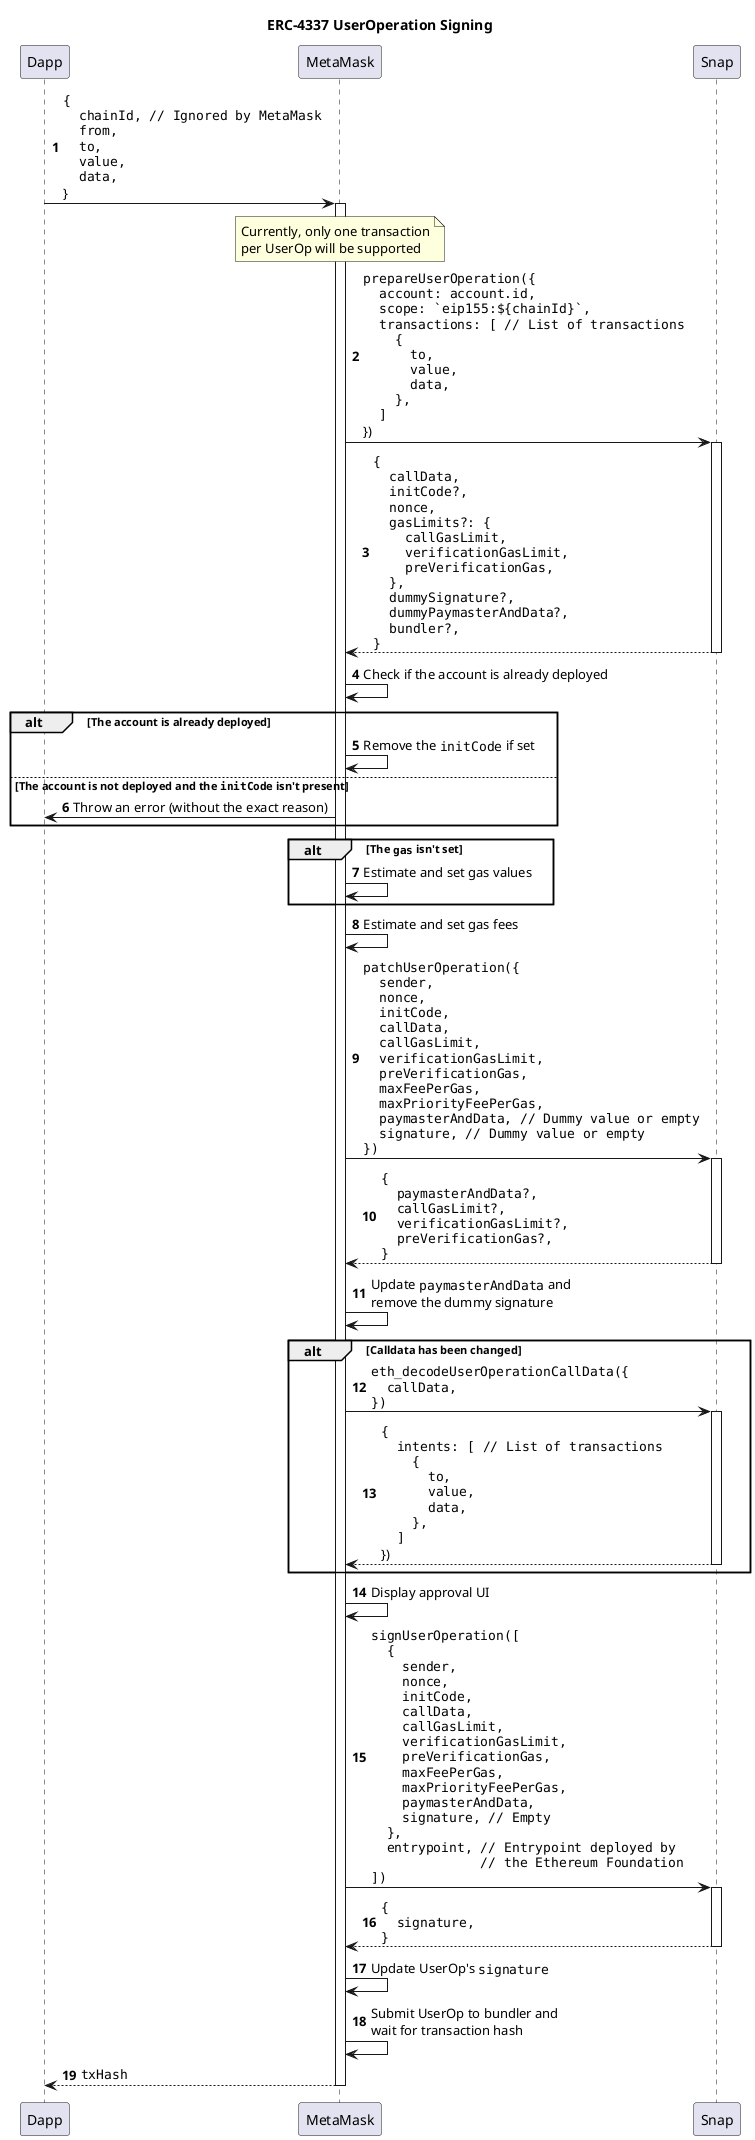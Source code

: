 @startuml "ERC-4337 Account Support"
autonumber
skinparam fontname Arial

title "ERC-4337 UserOperation Signing"

participant Dapp
participant MetaMask
participant Snap

Dapp -> MetaMask ++: ""{""\n\
""  chainId, // Ignored by MetaMask""\n\
""  from,""\n\
""  to,""\n\
""  value,""\n\
""  data,""\n\
}

note over MetaMask
    Currently, only one transaction
    per UserOp will be supported
end note

MetaMask -> Snap ++: ""prepareUserOperation({""\n\
""  account: account.id,""\n\
""  scope: `eip155:${chainId}`,""\n\
""  transactions: [ // List of transactions""\n\
""    {""\n\
""      to,""\n\
""      value,""\n\
""      data,""\n\
""    },""\n\
""  ]""\n\
})

Snap --> MetaMask --: ""{""\n\
""  callData,""\n\
""  initCode?,""\n\
""  nonce,""\n\
""  gasLimits?: {""\n\
""    callGasLimit,""\n\
""    verificationGasLimit,""\n\
""    preVerificationGas,""\n\
""  },""\n\
""  dummySignature?,""\n\
""  dummyPaymasterAndData?,""\n\
""  bundler?,""\n\
""}""

MetaMask -> MetaMask: Check if the account is already deployed

alt The account is already deployed
  MetaMask -> MetaMask: Remove the ""initCode"" if set
else The account is not deployed and the ""initCode"" isn't present
  MetaMask -> Dapp: Throw an error (without the exact reason)
end

alt The ""gas"" isn't set
  MetaMask -> MetaMask: Estimate and set gas values
end

MetaMask -> MetaMask: Estimate and set gas fees

MetaMask -> Snap ++: ""patchUserOperation({""\n\
""  sender,""\n\
""  nonce,""\n\
""  initCode,""\n\
""  callData,""\n\
""  callGasLimit,""\n\
""  verificationGasLimit,""\n\
""  preVerificationGas,""\n\
""  maxFeePerGas,""\n\
""  maxPriorityFeePerGas,""\n\
""  paymasterAndData, // Dummy value or empty""\n\
""  signature, // Dummy value or empty""\n\
""})""

Snap --> MetaMask --: ""{""\n\
""  paymasterAndData?,""\n\
""  callGasLimit?,""\n\
""  verificationGasLimit?,""\n\
""  preVerificationGas?,""\n\
""}""

MetaMask -> MetaMask: Update ""paymasterAndData"" and\n\
remove the dummy signature

alt Calldata has been changed
MetaMask -> Snap ++: ""eth_decodeUserOperationCallData({""\n\
""  callData,""\n\
""})""
Snap --> MetaMask --: ""{""\n\
""  intents: [ // List of transactions""\n\
""    {""\n\
""      to,""\n\
""      value,""\n\
""      data,""\n\
""    },""\n\
""  ]""\n\
})
end


MetaMask -> MetaMask: Display approval UI

MetaMask -> Snap ++: ""signUserOperation([""\n\
""  {""\n\
""    sender,""\n\
""    nonce,""\n\
""    initCode,""\n\
""    callData,""\n\
""    callGasLimit,""\n\
""    verificationGasLimit,""\n\
""    preVerificationGas,""\n\
""    maxFeePerGas,""\n\
""    maxPriorityFeePerGas,""\n\
""    paymasterAndData,""\n\
""    signature, // Empty""\n\
""  },""\n\
""  entrypoint, // Entrypoint deployed by""\n\
""              // the Ethereum Foundation""\n\
""])""

Snap --> MetaMask --: ""{""\n\
""  signature,""\n\
""}""

MetaMask -> MetaMask: Update UserOp's ""signature""

MetaMask -> MetaMask: Submit UserOp to bundler and\n\
wait for transaction hash

MetaMask --> Dapp --: ""txHash""
@enduml
